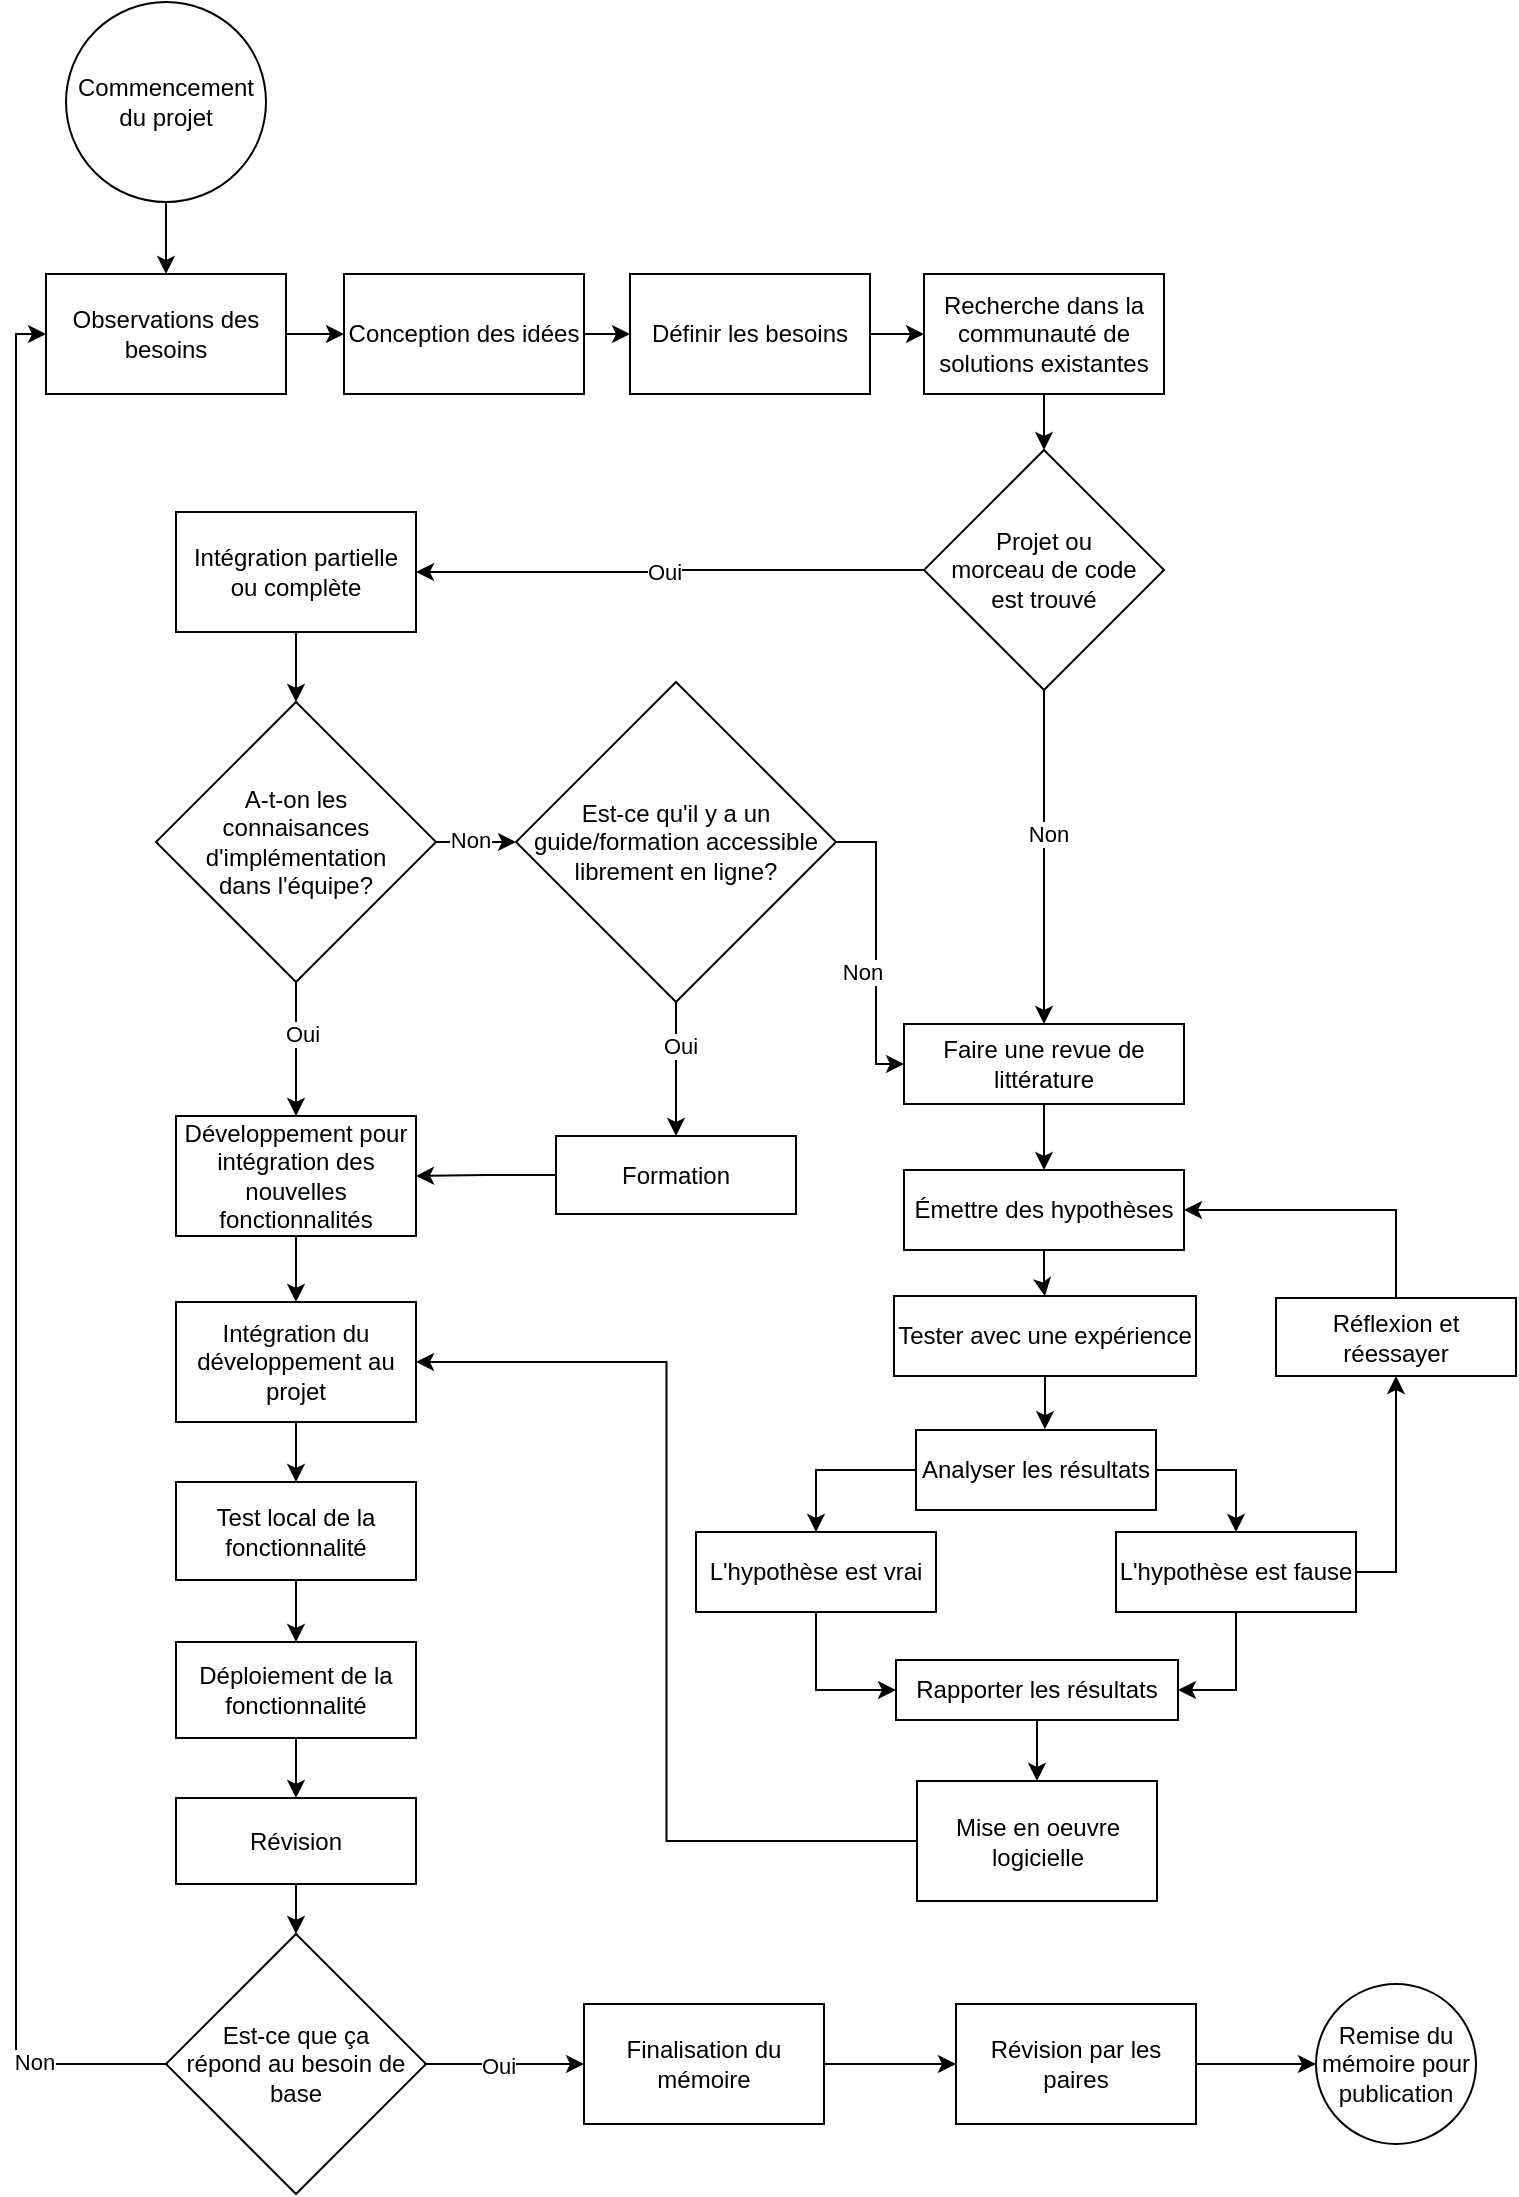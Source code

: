 <mxfile version="21.2.9" type="device">
  <diagram name="Page-1" id="TdMP7RXxZ5fVctfMn1uE">
    <mxGraphModel dx="2714" dy="2210" grid="1" gridSize="10" guides="1" tooltips="1" connect="1" arrows="1" fold="1" page="1" pageScale="1" pageWidth="827" pageHeight="1169" math="0" shadow="0">
      <root>
        <mxCell id="0" />
        <mxCell id="1" parent="0" />
        <mxCell id="NCH8o113N83UNr_NgnJS-6" style="edgeStyle=orthogonalEdgeStyle;rounded=0;orthogonalLoop=1;jettySize=auto;html=1;entryX=0.5;entryY=0;entryDx=0;entryDy=0;" parent="1" source="NCH8o113N83UNr_NgnJS-2" target="NCH8o113N83UNr_NgnJS-3" edge="1">
          <mxGeometry relative="1" as="geometry" />
        </mxCell>
        <mxCell id="NCH8o113N83UNr_NgnJS-2" value="Faire une revue de littérature" style="rounded=0;whiteSpace=wrap;html=1;" parent="1" vertex="1">
          <mxGeometry x="454" y="455" width="140" height="40" as="geometry" />
        </mxCell>
        <mxCell id="NCH8o113N83UNr_NgnJS-20" style="edgeStyle=orthogonalEdgeStyle;rounded=0;orthogonalLoop=1;jettySize=auto;html=1;" parent="1" source="NCH8o113N83UNr_NgnJS-3" target="NCH8o113N83UNr_NgnJS-4" edge="1">
          <mxGeometry relative="1" as="geometry" />
        </mxCell>
        <mxCell id="NCH8o113N83UNr_NgnJS-3" value="Émettre des hypothèses" style="rounded=0;whiteSpace=wrap;html=1;" parent="1" vertex="1">
          <mxGeometry x="454" y="528" width="140" height="40" as="geometry" />
        </mxCell>
        <mxCell id="NCH8o113N83UNr_NgnJS-13" style="edgeStyle=orthogonalEdgeStyle;rounded=0;orthogonalLoop=1;jettySize=auto;html=1;entryX=0.537;entryY=-0.01;entryDx=0;entryDy=0;entryPerimeter=0;" parent="1" source="NCH8o113N83UNr_NgnJS-4" target="NCH8o113N83UNr_NgnJS-8" edge="1">
          <mxGeometry relative="1" as="geometry" />
        </mxCell>
        <mxCell id="NCH8o113N83UNr_NgnJS-4" value="Tester avec une expérience" style="rounded=0;whiteSpace=wrap;html=1;" parent="1" vertex="1">
          <mxGeometry x="449" y="591" width="151" height="40" as="geometry" />
        </mxCell>
        <mxCell id="NCH8o113N83UNr_NgnJS-14" style="edgeStyle=orthogonalEdgeStyle;rounded=0;orthogonalLoop=1;jettySize=auto;html=1;entryX=0.5;entryY=0;entryDx=0;entryDy=0;exitX=0;exitY=0.5;exitDx=0;exitDy=0;" parent="1" source="NCH8o113N83UNr_NgnJS-8" target="NCH8o113N83UNr_NgnJS-9" edge="1">
          <mxGeometry relative="1" as="geometry" />
        </mxCell>
        <mxCell id="NCH8o113N83UNr_NgnJS-15" style="edgeStyle=orthogonalEdgeStyle;rounded=0;orthogonalLoop=1;jettySize=auto;html=1;entryX=0.5;entryY=0;entryDx=0;entryDy=0;exitX=1;exitY=0.5;exitDx=0;exitDy=0;" parent="1" source="NCH8o113N83UNr_NgnJS-8" target="NCH8o113N83UNr_NgnJS-10" edge="1">
          <mxGeometry relative="1" as="geometry" />
        </mxCell>
        <mxCell id="NCH8o113N83UNr_NgnJS-8" value="Analyser les résultats" style="rounded=0;whiteSpace=wrap;html=1;" parent="1" vertex="1">
          <mxGeometry x="460" y="658" width="120" height="40" as="geometry" />
        </mxCell>
        <mxCell id="NCH8o113N83UNr_NgnJS-16" value="" style="edgeStyle=orthogonalEdgeStyle;rounded=0;orthogonalLoop=1;jettySize=auto;html=1;entryX=0;entryY=0.5;entryDx=0;entryDy=0;" parent="1" source="NCH8o113N83UNr_NgnJS-9" target="NCH8o113N83UNr_NgnJS-11" edge="1">
          <mxGeometry relative="1" as="geometry" />
        </mxCell>
        <mxCell id="NCH8o113N83UNr_NgnJS-9" value="L&#39;hypothèse est vrai" style="rounded=0;whiteSpace=wrap;html=1;" parent="1" vertex="1">
          <mxGeometry x="350" y="709" width="120" height="40" as="geometry" />
        </mxCell>
        <mxCell id="NCH8o113N83UNr_NgnJS-17" style="edgeStyle=orthogonalEdgeStyle;rounded=0;orthogonalLoop=1;jettySize=auto;html=1;entryX=1;entryY=0.5;entryDx=0;entryDy=0;" parent="1" source="NCH8o113N83UNr_NgnJS-10" target="NCH8o113N83UNr_NgnJS-11" edge="1">
          <mxGeometry relative="1" as="geometry" />
        </mxCell>
        <mxCell id="NCH8o113N83UNr_NgnJS-18" style="edgeStyle=orthogonalEdgeStyle;rounded=0;orthogonalLoop=1;jettySize=auto;html=1;entryX=0.5;entryY=1;entryDx=0;entryDy=0;exitX=1;exitY=0.5;exitDx=0;exitDy=0;" parent="1" source="NCH8o113N83UNr_NgnJS-10" target="NCH8o113N83UNr_NgnJS-12" edge="1">
          <mxGeometry relative="1" as="geometry" />
        </mxCell>
        <mxCell id="NCH8o113N83UNr_NgnJS-10" value="L&#39;hypothèse est fause" style="rounded=0;whiteSpace=wrap;html=1;" parent="1" vertex="1">
          <mxGeometry x="560" y="709" width="120" height="40" as="geometry" />
        </mxCell>
        <mxCell id="NxHBVrm-DMn3pa3XiHI9-70" style="edgeStyle=orthogonalEdgeStyle;rounded=0;orthogonalLoop=1;jettySize=auto;html=1;" edge="1" parent="1" source="NCH8o113N83UNr_NgnJS-11" target="NxHBVrm-DMn3pa3XiHI9-69">
          <mxGeometry relative="1" as="geometry" />
        </mxCell>
        <mxCell id="NCH8o113N83UNr_NgnJS-11" value="Rapporter les résultats" style="rounded=0;whiteSpace=wrap;html=1;" parent="1" vertex="1">
          <mxGeometry x="450" y="773" width="141" height="30" as="geometry" />
        </mxCell>
        <mxCell id="NCH8o113N83UNr_NgnJS-19" style="edgeStyle=orthogonalEdgeStyle;rounded=0;orthogonalLoop=1;jettySize=auto;html=1;entryX=1;entryY=0.5;entryDx=0;entryDy=0;exitX=0.5;exitY=0;exitDx=0;exitDy=0;" parent="1" source="NCH8o113N83UNr_NgnJS-12" target="NCH8o113N83UNr_NgnJS-3" edge="1">
          <mxGeometry relative="1" as="geometry" />
        </mxCell>
        <mxCell id="NCH8o113N83UNr_NgnJS-12" value="Réflexion et réessayer" style="rounded=0;whiteSpace=wrap;html=1;" parent="1" vertex="1">
          <mxGeometry x="640" y="592" width="120" height="39" as="geometry" />
        </mxCell>
        <mxCell id="NxHBVrm-DMn3pa3XiHI9-46" style="edgeStyle=orthogonalEdgeStyle;rounded=0;orthogonalLoop=1;jettySize=auto;html=1;entryX=0;entryY=0.5;entryDx=0;entryDy=0;" edge="1" parent="1" source="NxHBVrm-DMn3pa3XiHI9-3" target="NxHBVrm-DMn3pa3XiHI9-8">
          <mxGeometry relative="1" as="geometry" />
        </mxCell>
        <mxCell id="NxHBVrm-DMn3pa3XiHI9-3" value="Définir les besoins" style="rounded=0;whiteSpace=wrap;html=1;" vertex="1" parent="1">
          <mxGeometry x="317" y="80" width="120" height="60" as="geometry" />
        </mxCell>
        <mxCell id="NxHBVrm-DMn3pa3XiHI9-49" style="edgeStyle=orthogonalEdgeStyle;rounded=0;orthogonalLoop=1;jettySize=auto;html=1;entryX=0.5;entryY=0;entryDx=0;entryDy=0;exitX=0.5;exitY=1;exitDx=0;exitDy=0;" edge="1" parent="1" source="NxHBVrm-DMn3pa3XiHI9-6" target="NxHBVrm-DMn3pa3XiHI9-27">
          <mxGeometry relative="1" as="geometry" />
        </mxCell>
        <mxCell id="NxHBVrm-DMn3pa3XiHI9-6" value="Développement pour intégration des nouvelles fonctionnalités" style="rounded=0;whiteSpace=wrap;html=1;" vertex="1" parent="1">
          <mxGeometry x="90" y="501" width="120" height="60" as="geometry" />
        </mxCell>
        <mxCell id="NxHBVrm-DMn3pa3XiHI9-47" style="edgeStyle=orthogonalEdgeStyle;rounded=0;orthogonalLoop=1;jettySize=auto;html=1;entryX=0.5;entryY=0;entryDx=0;entryDy=0;" edge="1" parent="1" source="NxHBVrm-DMn3pa3XiHI9-8" target="NxHBVrm-DMn3pa3XiHI9-20">
          <mxGeometry relative="1" as="geometry" />
        </mxCell>
        <mxCell id="NxHBVrm-DMn3pa3XiHI9-8" value="Recherche dans la communauté de solutions existantes" style="rounded=0;whiteSpace=wrap;html=1;" vertex="1" parent="1">
          <mxGeometry x="464" y="80" width="120" height="60" as="geometry" />
        </mxCell>
        <mxCell id="NxHBVrm-DMn3pa3XiHI9-32" style="edgeStyle=orthogonalEdgeStyle;rounded=0;orthogonalLoop=1;jettySize=auto;html=1;entryX=0.5;entryY=0;entryDx=0;entryDy=0;exitX=0.5;exitY=1;exitDx=0;exitDy=0;" edge="1" parent="1" source="NxHBVrm-DMn3pa3XiHI9-12" target="NxHBVrm-DMn3pa3XiHI9-6">
          <mxGeometry relative="1" as="geometry" />
        </mxCell>
        <mxCell id="NxHBVrm-DMn3pa3XiHI9-33" value="Oui" style="edgeLabel;html=1;align=center;verticalAlign=middle;resizable=0;points=[];" vertex="1" connectable="0" parent="NxHBVrm-DMn3pa3XiHI9-32">
          <mxGeometry x="-0.237" y="3" relative="1" as="geometry">
            <mxPoint as="offset" />
          </mxGeometry>
        </mxCell>
        <mxCell id="NxHBVrm-DMn3pa3XiHI9-36" style="edgeStyle=orthogonalEdgeStyle;rounded=0;orthogonalLoop=1;jettySize=auto;html=1;entryX=0;entryY=0.5;entryDx=0;entryDy=0;exitX=1;exitY=0.5;exitDx=0;exitDy=0;" edge="1" parent="1" source="NxHBVrm-DMn3pa3XiHI9-12" target="NxHBVrm-DMn3pa3XiHI9-35">
          <mxGeometry relative="1" as="geometry" />
        </mxCell>
        <mxCell id="NxHBVrm-DMn3pa3XiHI9-37" value="Non" style="edgeLabel;html=1;align=center;verticalAlign=middle;resizable=0;points=[];" vertex="1" connectable="0" parent="NxHBVrm-DMn3pa3XiHI9-36">
          <mxGeometry x="-0.182" y="1" relative="1" as="geometry">
            <mxPoint as="offset" />
          </mxGeometry>
        </mxCell>
        <mxCell id="NxHBVrm-DMn3pa3XiHI9-12" value="&lt;div&gt;A-t-on les &lt;br&gt;&lt;/div&gt;&lt;div&gt;connaisances d&#39;implémentation &lt;br&gt;&lt;/div&gt;&lt;div&gt;dans l&#39;équipe?&lt;/div&gt;" style="rhombus;whiteSpace=wrap;html=1;" vertex="1" parent="1">
          <mxGeometry x="80" y="294" width="140" height="140" as="geometry" />
        </mxCell>
        <mxCell id="NxHBVrm-DMn3pa3XiHI9-44" style="edgeStyle=orthogonalEdgeStyle;rounded=0;orthogonalLoop=1;jettySize=auto;html=1;" edge="1" parent="1" source="NxHBVrm-DMn3pa3XiHI9-14" target="NxHBVrm-DMn3pa3XiHI9-15">
          <mxGeometry relative="1" as="geometry" />
        </mxCell>
        <mxCell id="NxHBVrm-DMn3pa3XiHI9-14" value="Observations des besoins" style="rounded=0;whiteSpace=wrap;html=1;" vertex="1" parent="1">
          <mxGeometry x="25" y="80" width="120" height="60" as="geometry" />
        </mxCell>
        <mxCell id="NxHBVrm-DMn3pa3XiHI9-45" style="edgeStyle=orthogonalEdgeStyle;rounded=0;orthogonalLoop=1;jettySize=auto;html=1;entryX=0;entryY=0.5;entryDx=0;entryDy=0;" edge="1" parent="1" source="NxHBVrm-DMn3pa3XiHI9-15" target="NxHBVrm-DMn3pa3XiHI9-3">
          <mxGeometry relative="1" as="geometry" />
        </mxCell>
        <mxCell id="NxHBVrm-DMn3pa3XiHI9-15" value="Conception des idées" style="rounded=0;whiteSpace=wrap;html=1;" vertex="1" parent="1">
          <mxGeometry x="174" y="80" width="120" height="60" as="geometry" />
        </mxCell>
        <mxCell id="NxHBVrm-DMn3pa3XiHI9-23" style="edgeStyle=orthogonalEdgeStyle;rounded=0;orthogonalLoop=1;jettySize=auto;html=1;exitX=0;exitY=0.5;exitDx=0;exitDy=0;" edge="1" parent="1" source="NxHBVrm-DMn3pa3XiHI9-20" target="NxHBVrm-DMn3pa3XiHI9-22">
          <mxGeometry relative="1" as="geometry" />
        </mxCell>
        <mxCell id="NxHBVrm-DMn3pa3XiHI9-24" value="Oui" style="edgeLabel;html=1;align=center;verticalAlign=middle;resizable=0;points=[];" vertex="1" connectable="0" parent="NxHBVrm-DMn3pa3XiHI9-23">
          <mxGeometry x="0.033" relative="1" as="geometry">
            <mxPoint as="offset" />
          </mxGeometry>
        </mxCell>
        <mxCell id="NxHBVrm-DMn3pa3XiHI9-25" style="edgeStyle=orthogonalEdgeStyle;rounded=0;orthogonalLoop=1;jettySize=auto;html=1;entryX=0.5;entryY=0;entryDx=0;entryDy=0;exitX=0.5;exitY=1;exitDx=0;exitDy=0;" edge="1" parent="1" source="NxHBVrm-DMn3pa3XiHI9-20" target="NCH8o113N83UNr_NgnJS-2">
          <mxGeometry relative="1" as="geometry" />
        </mxCell>
        <mxCell id="NxHBVrm-DMn3pa3XiHI9-26" value="Non" style="edgeLabel;html=1;align=center;verticalAlign=middle;resizable=0;points=[];" vertex="1" connectable="0" parent="NxHBVrm-DMn3pa3XiHI9-25">
          <mxGeometry x="-0.145" y="2" relative="1" as="geometry">
            <mxPoint as="offset" />
          </mxGeometry>
        </mxCell>
        <mxCell id="NxHBVrm-DMn3pa3XiHI9-20" value="&lt;div&gt;Projet ou &lt;br&gt;&lt;/div&gt;&lt;div&gt;morceau de code&lt;/div&gt;&lt;div&gt;est trouvé&lt;/div&gt;" style="rhombus;whiteSpace=wrap;html=1;" vertex="1" parent="1">
          <mxGeometry x="464" y="168" width="120" height="120" as="geometry" />
        </mxCell>
        <mxCell id="NxHBVrm-DMn3pa3XiHI9-38" style="edgeStyle=orthogonalEdgeStyle;rounded=0;orthogonalLoop=1;jettySize=auto;html=1;entryX=0.5;entryY=0;entryDx=0;entryDy=0;" edge="1" parent="1" source="NxHBVrm-DMn3pa3XiHI9-22" target="NxHBVrm-DMn3pa3XiHI9-12">
          <mxGeometry relative="1" as="geometry" />
        </mxCell>
        <mxCell id="NxHBVrm-DMn3pa3XiHI9-22" value="Intégration partielle ou complète" style="rounded=0;whiteSpace=wrap;html=1;" vertex="1" parent="1">
          <mxGeometry x="90" y="199" width="120" height="60" as="geometry" />
        </mxCell>
        <mxCell id="NxHBVrm-DMn3pa3XiHI9-65" style="edgeStyle=orthogonalEdgeStyle;rounded=0;orthogonalLoop=1;jettySize=auto;html=1;" edge="1" parent="1" source="NxHBVrm-DMn3pa3XiHI9-27" target="NxHBVrm-DMn3pa3XiHI9-62">
          <mxGeometry relative="1" as="geometry" />
        </mxCell>
        <mxCell id="NxHBVrm-DMn3pa3XiHI9-27" value="Intégration du développement au projet" style="rounded=0;whiteSpace=wrap;html=1;" vertex="1" parent="1">
          <mxGeometry x="90" y="594" width="120" height="60" as="geometry" />
        </mxCell>
        <mxCell id="NxHBVrm-DMn3pa3XiHI9-52" style="edgeStyle=orthogonalEdgeStyle;rounded=0;orthogonalLoop=1;jettySize=auto;html=1;entryX=0;entryY=0.5;entryDx=0;entryDy=0;exitX=0;exitY=0.5;exitDx=0;exitDy=0;" edge="1" parent="1" source="NxHBVrm-DMn3pa3XiHI9-29" target="NxHBVrm-DMn3pa3XiHI9-14">
          <mxGeometry relative="1" as="geometry">
            <Array as="points">
              <mxPoint x="10" y="975" />
              <mxPoint x="10" y="110" />
            </Array>
          </mxGeometry>
        </mxCell>
        <mxCell id="NxHBVrm-DMn3pa3XiHI9-53" value="Non" style="edgeLabel;html=1;align=center;verticalAlign=middle;resizable=0;points=[];" vertex="1" connectable="0" parent="NxHBVrm-DMn3pa3XiHI9-52">
          <mxGeometry x="-0.861" y="-1" relative="1" as="geometry">
            <mxPoint as="offset" />
          </mxGeometry>
        </mxCell>
        <mxCell id="NxHBVrm-DMn3pa3XiHI9-54" style="edgeStyle=orthogonalEdgeStyle;rounded=0;orthogonalLoop=1;jettySize=auto;html=1;entryX=0;entryY=0.5;entryDx=0;entryDy=0;" edge="1" parent="1" source="NxHBVrm-DMn3pa3XiHI9-29" target="NxHBVrm-DMn3pa3XiHI9-30">
          <mxGeometry relative="1" as="geometry" />
        </mxCell>
        <mxCell id="NxHBVrm-DMn3pa3XiHI9-55" value="Oui" style="edgeLabel;html=1;align=center;verticalAlign=middle;resizable=0;points=[];" vertex="1" connectable="0" parent="NxHBVrm-DMn3pa3XiHI9-54">
          <mxGeometry x="-0.083" y="-1" relative="1" as="geometry">
            <mxPoint as="offset" />
          </mxGeometry>
        </mxCell>
        <mxCell id="NxHBVrm-DMn3pa3XiHI9-29" value="&lt;div&gt;Est-ce que ça&lt;/div&gt;&lt;div&gt;répond au besoin de base&lt;/div&gt;" style="rhombus;whiteSpace=wrap;html=1;" vertex="1" parent="1">
          <mxGeometry x="85" y="910" width="130" height="130" as="geometry" />
        </mxCell>
        <mxCell id="NxHBVrm-DMn3pa3XiHI9-59" style="edgeStyle=orthogonalEdgeStyle;rounded=0;orthogonalLoop=1;jettySize=auto;html=1;entryX=0;entryY=0.5;entryDx=0;entryDy=0;" edge="1" parent="1" source="NxHBVrm-DMn3pa3XiHI9-30" target="NxHBVrm-DMn3pa3XiHI9-56">
          <mxGeometry relative="1" as="geometry" />
        </mxCell>
        <mxCell id="NxHBVrm-DMn3pa3XiHI9-30" value="Finalisation du mémoire" style="rounded=0;whiteSpace=wrap;html=1;" vertex="1" parent="1">
          <mxGeometry x="294" y="945" width="120" height="60" as="geometry" />
        </mxCell>
        <mxCell id="NxHBVrm-DMn3pa3XiHI9-43" style="edgeStyle=orthogonalEdgeStyle;rounded=0;orthogonalLoop=1;jettySize=auto;html=1;entryX=0.5;entryY=0;entryDx=0;entryDy=0;" edge="1" parent="1" source="NxHBVrm-DMn3pa3XiHI9-31" target="NxHBVrm-DMn3pa3XiHI9-14">
          <mxGeometry relative="1" as="geometry" />
        </mxCell>
        <mxCell id="NxHBVrm-DMn3pa3XiHI9-31" value="Commencement du projet" style="ellipse;whiteSpace=wrap;html=1;aspect=fixed;" vertex="1" parent="1">
          <mxGeometry x="35" y="-56" width="100" height="100" as="geometry" />
        </mxCell>
        <mxCell id="NxHBVrm-DMn3pa3XiHI9-48" style="edgeStyle=orthogonalEdgeStyle;rounded=0;orthogonalLoop=1;jettySize=auto;html=1;entryX=1;entryY=0.5;entryDx=0;entryDy=0;" edge="1" parent="1" source="NxHBVrm-DMn3pa3XiHI9-34" target="NxHBVrm-DMn3pa3XiHI9-6">
          <mxGeometry relative="1" as="geometry" />
        </mxCell>
        <mxCell id="NxHBVrm-DMn3pa3XiHI9-34" value="Formation" style="rounded=0;whiteSpace=wrap;html=1;" vertex="1" parent="1">
          <mxGeometry x="280" y="511" width="120" height="39" as="geometry" />
        </mxCell>
        <mxCell id="NxHBVrm-DMn3pa3XiHI9-39" style="edgeStyle=orthogonalEdgeStyle;rounded=0;orthogonalLoop=1;jettySize=auto;html=1;entryX=0;entryY=0.5;entryDx=0;entryDy=0;exitX=1;exitY=0.5;exitDx=0;exitDy=0;" edge="1" parent="1" source="NxHBVrm-DMn3pa3XiHI9-35" target="NCH8o113N83UNr_NgnJS-2">
          <mxGeometry relative="1" as="geometry">
            <Array as="points">
              <mxPoint x="440" y="364" />
              <mxPoint x="440" y="475" />
            </Array>
          </mxGeometry>
        </mxCell>
        <mxCell id="NxHBVrm-DMn3pa3XiHI9-40" value="Non" style="edgeLabel;html=1;align=center;verticalAlign=middle;resizable=0;points=[];" vertex="1" connectable="0" parent="NxHBVrm-DMn3pa3XiHI9-39">
          <mxGeometry x="0.186" y="-1" relative="1" as="geometry">
            <mxPoint x="-6" y="-1" as="offset" />
          </mxGeometry>
        </mxCell>
        <mxCell id="NxHBVrm-DMn3pa3XiHI9-41" style="edgeStyle=orthogonalEdgeStyle;rounded=0;orthogonalLoop=1;jettySize=auto;html=1;entryX=0.5;entryY=0;entryDx=0;entryDy=0;" edge="1" parent="1" source="NxHBVrm-DMn3pa3XiHI9-35" target="NxHBVrm-DMn3pa3XiHI9-34">
          <mxGeometry relative="1" as="geometry" />
        </mxCell>
        <mxCell id="NxHBVrm-DMn3pa3XiHI9-42" value="Oui" style="edgeLabel;html=1;align=center;verticalAlign=middle;resizable=0;points=[];" vertex="1" connectable="0" parent="NxHBVrm-DMn3pa3XiHI9-41">
          <mxGeometry x="-0.356" y="2" relative="1" as="geometry">
            <mxPoint as="offset" />
          </mxGeometry>
        </mxCell>
        <mxCell id="NxHBVrm-DMn3pa3XiHI9-35" value="Est-ce qu&#39;il y a un guide/formation accessible librement en ligne?" style="rhombus;whiteSpace=wrap;html=1;" vertex="1" parent="1">
          <mxGeometry x="260" y="284" width="160" height="160" as="geometry" />
        </mxCell>
        <mxCell id="NxHBVrm-DMn3pa3XiHI9-61" style="edgeStyle=orthogonalEdgeStyle;rounded=0;orthogonalLoop=1;jettySize=auto;html=1;entryX=0;entryY=0.5;entryDx=0;entryDy=0;" edge="1" parent="1" source="NxHBVrm-DMn3pa3XiHI9-56" target="NxHBVrm-DMn3pa3XiHI9-60">
          <mxGeometry relative="1" as="geometry" />
        </mxCell>
        <mxCell id="NxHBVrm-DMn3pa3XiHI9-56" value="Révision par les paires" style="rounded=0;whiteSpace=wrap;html=1;" vertex="1" parent="1">
          <mxGeometry x="480" y="945" width="120" height="60" as="geometry" />
        </mxCell>
        <mxCell id="NxHBVrm-DMn3pa3XiHI9-60" value="Remise du mémoire pour publication" style="ellipse;whiteSpace=wrap;html=1;aspect=fixed;" vertex="1" parent="1">
          <mxGeometry x="660" y="935" width="80" height="80" as="geometry" />
        </mxCell>
        <mxCell id="NxHBVrm-DMn3pa3XiHI9-66" style="edgeStyle=orthogonalEdgeStyle;rounded=0;orthogonalLoop=1;jettySize=auto;html=1;" edge="1" parent="1" source="NxHBVrm-DMn3pa3XiHI9-62" target="NxHBVrm-DMn3pa3XiHI9-63">
          <mxGeometry relative="1" as="geometry" />
        </mxCell>
        <mxCell id="NxHBVrm-DMn3pa3XiHI9-62" value="Test local de la fonctionnalité" style="rounded=0;whiteSpace=wrap;html=1;" vertex="1" parent="1">
          <mxGeometry x="90" y="684" width="120" height="49" as="geometry" />
        </mxCell>
        <mxCell id="NxHBVrm-DMn3pa3XiHI9-67" style="edgeStyle=orthogonalEdgeStyle;rounded=0;orthogonalLoop=1;jettySize=auto;html=1;entryX=0.5;entryY=0;entryDx=0;entryDy=0;" edge="1" parent="1" source="NxHBVrm-DMn3pa3XiHI9-63" target="NxHBVrm-DMn3pa3XiHI9-64">
          <mxGeometry relative="1" as="geometry" />
        </mxCell>
        <mxCell id="NxHBVrm-DMn3pa3XiHI9-63" value="Déploiement de la fonctionnalité" style="rounded=0;whiteSpace=wrap;html=1;" vertex="1" parent="1">
          <mxGeometry x="90" y="764" width="120" height="48" as="geometry" />
        </mxCell>
        <mxCell id="NxHBVrm-DMn3pa3XiHI9-68" style="edgeStyle=orthogonalEdgeStyle;rounded=0;orthogonalLoop=1;jettySize=auto;html=1;entryX=0.5;entryY=0;entryDx=0;entryDy=0;" edge="1" parent="1" source="NxHBVrm-DMn3pa3XiHI9-64" target="NxHBVrm-DMn3pa3XiHI9-29">
          <mxGeometry relative="1" as="geometry" />
        </mxCell>
        <mxCell id="NxHBVrm-DMn3pa3XiHI9-64" value="Révision" style="rounded=0;whiteSpace=wrap;html=1;" vertex="1" parent="1">
          <mxGeometry x="90" y="842" width="120" height="43" as="geometry" />
        </mxCell>
        <mxCell id="NxHBVrm-DMn3pa3XiHI9-71" style="edgeStyle=orthogonalEdgeStyle;rounded=0;orthogonalLoop=1;jettySize=auto;html=1;entryX=1;entryY=0.5;entryDx=0;entryDy=0;" edge="1" parent="1" source="NxHBVrm-DMn3pa3XiHI9-69" target="NxHBVrm-DMn3pa3XiHI9-27">
          <mxGeometry relative="1" as="geometry" />
        </mxCell>
        <mxCell id="NxHBVrm-DMn3pa3XiHI9-69" value="Mise en oeuvre logicielle" style="rounded=0;whiteSpace=wrap;html=1;" vertex="1" parent="1">
          <mxGeometry x="460.5" y="833.5" width="120" height="60" as="geometry" />
        </mxCell>
      </root>
    </mxGraphModel>
  </diagram>
</mxfile>
